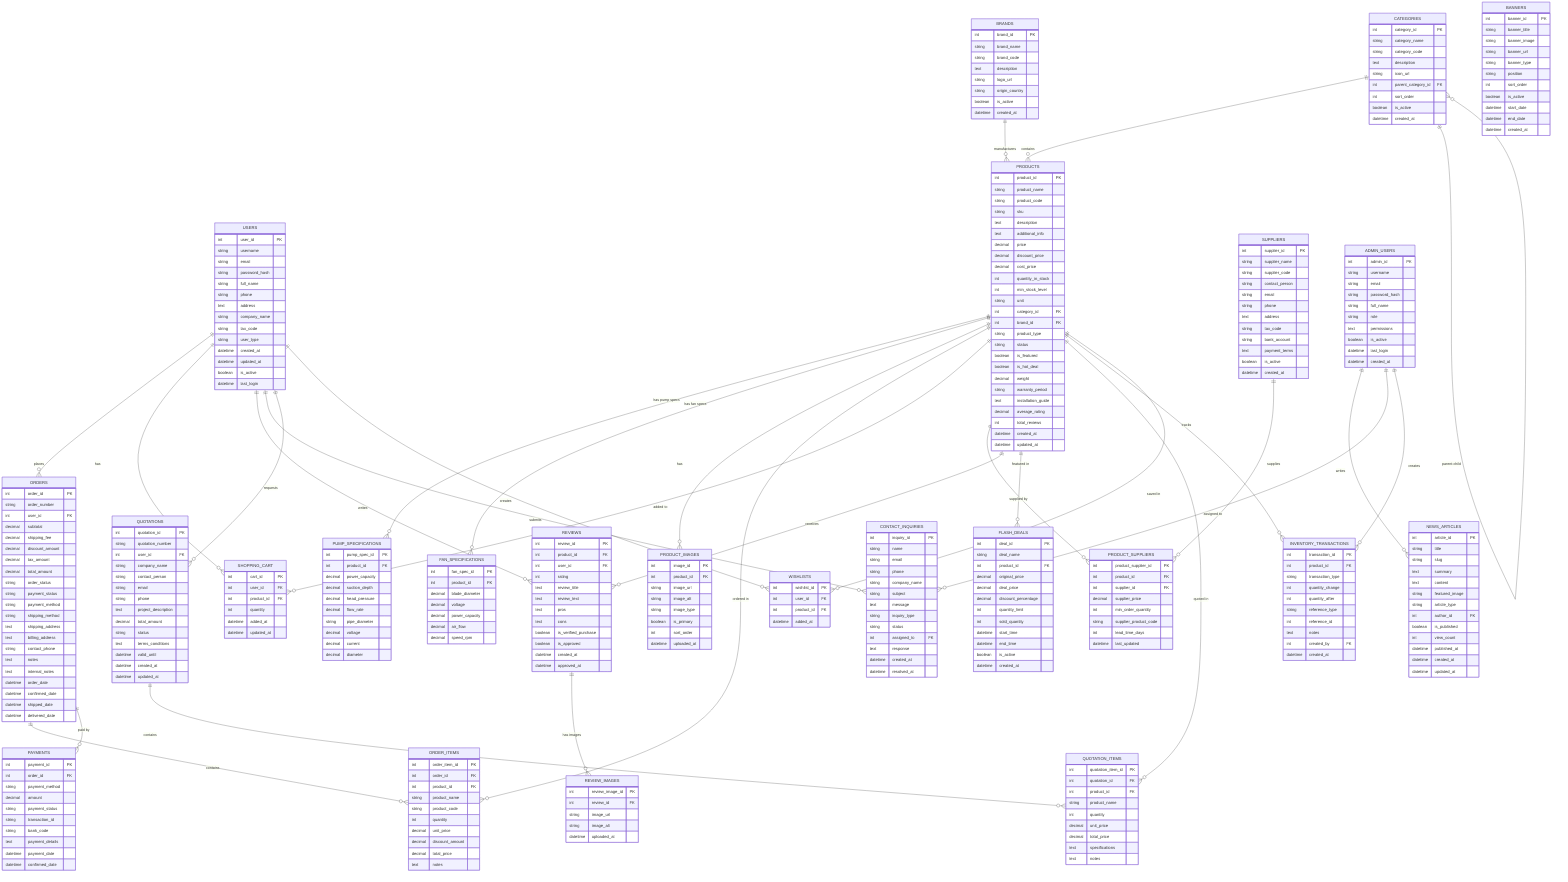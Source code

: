 erDiagram
    USERS {
        int user_id PK
        string username
        string email
        string password_hash
        string full_name
        string phone
        text address
        string company_name
        string tax_code
        string user_type
        datetime created_at
        datetime updated_at
        boolean is_active
        datetime last_login
    }
    
    CATEGORIES {
        int category_id PK
        string category_name
        string category_code
        text description
        string icon_url
        int parent_category_id FK
        int sort_order
        boolean is_active
        datetime created_at
    }
    
    BRANDS {
        int brand_id PK
        string brand_name
        string brand_code
        text description
        string logo_url
        string origin_country
        boolean is_active
        datetime created_at
    }
    
    PRODUCTS {
        int product_id PK
        string product_name
        string product_code
        string sku
        text description
        text additional_info
        decimal price
        decimal discount_price
        decimal cost_price
        int quantity_in_stock
        int min_stock_level
        string unit
        int category_id FK
        int brand_id FK
        string product_type
        string status
        boolean is_featured
        boolean is_hot_deal
        decimal weight
        string warranty_period
        text installation_guide
        decimal average_rating
        int total_reviews
        datetime created_at
        datetime updated_at
    }
    
    PRODUCT_IMAGES {
        int image_id PK
        int product_id FK
        string image_url
        string image_alt
        string image_type
        boolean is_primary
        int sort_order
        datetime uploaded_at
    }
    
    PUMP_SPECIFICATIONS {
        int pump_spec_id PK
        int product_id FK
        decimal power_capacity
        decimal suction_depth
        decimal head_pressure
        decimal flow_rate
        string pipe_diameter
        decimal voltage
        decimal current
        decimal diameter
    }
    
    FAN_SPECIFICATIONS {
        int fan_spec_id PK
        int product_id FK
        decimal blade_diameter
        decimal voltage
        decimal power_capacity
        decimal air_flow
        decimal speed_rpm
    }
    
    ORDERS {
        int order_id PK
        string order_number
        int user_id FK
        decimal subtotal
        decimal shipping_fee
        decimal discount_amount
        decimal tax_amount
        decimal total_amount
        string order_status
        string payment_status
        string payment_method
        string shipping_method
        text shipping_address
        text billing_address
        string contact_phone
        text notes
        text internal_notes
        datetime order_date
        datetime confirmed_date
        datetime shipped_date
        datetime delivered_date
    }
    
    ORDER_ITEMS {
        int order_item_id PK
        int order_id FK
        int product_id FK
        string product_name
        string product_code
        int quantity
        decimal unit_price
        decimal discount_amount
        decimal total_price
        text notes
    }
    
    SHOPPING_CART {
        int cart_id PK
        int user_id FK
        int product_id FK
        int quantity
        datetime added_at
        datetime updated_at
    }
    
    PAYMENTS {
        int payment_id PK
        int order_id FK
        string payment_method
        decimal amount
        string payment_status
        string transaction_id
        string bank_code
        text payment_details
        datetime payment_date
        datetime confirmed_date
    }
    
    SUPPLIERS {
        int supplier_id PK
        string supplier_name
        string supplier_code
        string contact_person
        string email
        string phone
        text address
        string tax_code
        string bank_account
        text payment_terms
        boolean is_active
        datetime created_at
    }
    
    PRODUCT_SUPPLIERS {
        int product_supplier_id PK
        int product_id FK
        int supplier_id FK
        decimal supplier_price
        int min_order_quantity
        string supplier_product_code
        int lead_time_days
        datetime last_updated
    }
    
    REVIEWS {
        int review_id PK
        int product_id FK
        int user_id FK
        int rating
        text review_title
        text review_text
        text pros
        text cons
        boolean is_verified_purchase
        boolean is_approved
        datetime created_at
        datetime approved_at
    }
    
    REVIEW_IMAGES {
        int review_image_id PK
        int review_id FK
        string image_url
        string image_alt
        datetime uploaded_at
    }
    
    FLASH_DEALS {
        int deal_id PK
        string deal_name
        int product_id FK
        decimal original_price
        decimal deal_price
        decimal discount_percentage
        int quantity_limit
        int sold_quantity
        datetime start_time
        datetime end_time
        boolean is_active
        datetime created_at
    }
    
    BANNERS {
        int banner_id PK
        string banner_title
        string banner_image
        string banner_url
        string banner_type
        string position
        int sort_order
        boolean is_active
        datetime start_date
        datetime end_date
        datetime created_at
    }
    
    NEWS_ARTICLES {
        int article_id PK
        string title
        string slug
        text summary
        text content
        string featured_image
        string article_type
        int author_id FK
        boolean is_published
        int view_count
        datetime published_at
        datetime created_at
        datetime updated_at
    }
    
    CONTACT_INQUIRIES {
        int inquiry_id PK
        string name
        string email
        string phone
        string company_name
        string subject
        text message
        string inquiry_type
        string status
        int assigned_to FK
        text response
        datetime created_at
        datetime resolved_at
    }
    
    QUOTATIONS {
        int quotation_id PK
        string quotation_number
        int user_id FK
        string company_name
        string contact_person
        string email
        string phone
        text project_description
        decimal total_amount
        string status
        text terms_conditions
        datetime valid_until
        datetime created_at
        datetime updated_at
    }
    
    QUOTATION_ITEMS {
        int quotation_item_id PK
        int quotation_id FK
        int product_id FK
        string product_name
        int quantity
        decimal unit_price
        decimal total_price
        text specifications
        text notes
    }
    
    ADMIN_USERS {
        int admin_id PK
        string username
        string email
        string password_hash
        string full_name
        string role
        text permissions
        boolean is_active
        datetime last_login
        datetime created_at
    }
    
    INVENTORY_TRANSACTIONS {
        int transaction_id PK
        int product_id FK
        string transaction_type
        int quantity_change
        int quantity_after
        string reference_type
        int reference_id
        text notes
        int created_by FK
        datetime created_at
    }
    
    WISHLISTS {
        int wishlist_id PK
        int user_id FK
        int product_id FK
        datetime added_at
    }

    %% Relationships
    USERS ||--o{ ORDERS : places
    USERS ||--o{ SHOPPING_CART : has
    USERS ||--o{ REVIEWS : writes
    USERS ||--o{ CONTACT_INQUIRIES : submits
    USERS ||--o{ QUOTATIONS : requests
    USERS ||--o{ WISHLISTS : creates
    
    CATEGORIES ||--o{ PRODUCTS : contains
    CATEGORIES ||--o{ CATEGORIES : "parent-child"
    
    BRANDS ||--o{ PRODUCTS : manufactures
    
    PRODUCTS ||--o{ PUMP_SPECIFICATIONS : "has pump specs"
    PRODUCTS ||--o{ FAN_SPECIFICATIONS : "has fan specs"
    PRODUCTS ||--o{ PRODUCT_IMAGES : has
    PRODUCTS ||--o{ ORDER_ITEMS : "ordered in"
    PRODUCTS ||--o{ SHOPPING_CART : "added to"
    PRODUCTS ||--o{ PRODUCT_SUPPLIERS : "supplied by"
    PRODUCTS ||--o{ REVIEWS : receives
    PRODUCTS ||--o{ FLASH_DEALS : "featured in"
    PRODUCTS ||--o{ QUOTATION_ITEMS : "quoted in"
    PRODUCTS ||--o{ INVENTORY_TRANSACTIONS : tracks
    PRODUCTS ||--o{ WISHLISTS : "saved in"
    
    REVIEWS ||--o{ REVIEW_IMAGES : "has images"
    
    ORDERS ||--o{ ORDER_ITEMS : contains
    ORDERS ||--o{ PAYMENTS : "paid by"
    
    QUOTATIONS ||--o{ QUOTATION_ITEMS : contains
    
    SUPPLIERS ||--o{ PRODUCT_SUPPLIERS : supplies
    
    ADMIN_USERS ||--o{ NEWS_ARTICLES : writes
    ADMIN_USERS ||--o{ CONTACT_INQUIRIES : "assigned to"
    ADMIN_USERS ||--o{ INVENTORY_TRANSACTIONS : creates